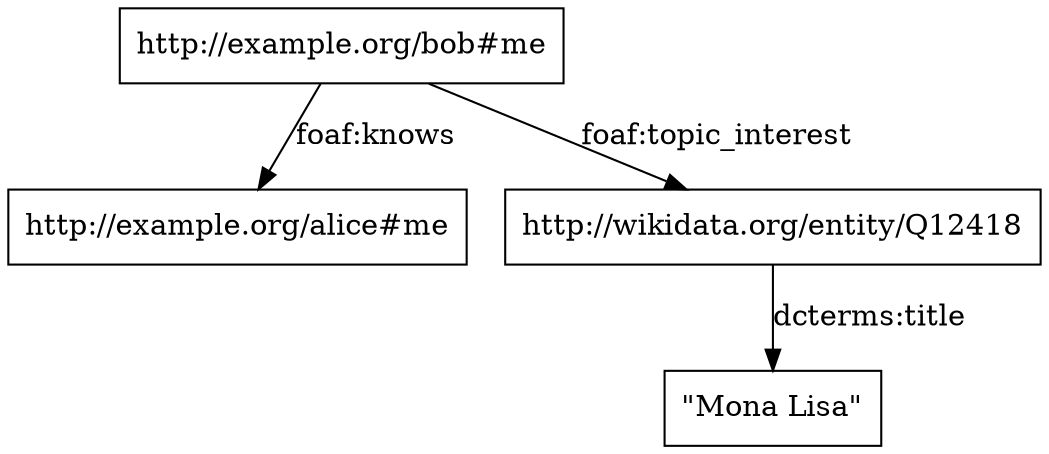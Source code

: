 digraph G {
  node [shape=rect];
  alice [label="http://example.org/alice#me" shape=rect];
  bob [label="http://example.org/bob#me"];
  lisa [label="http://wikidata.org/entity/Q12418"];

  bob -> lisa [label="foaf:topic_interest"];
  bob -> alice [label="foaf:knows"];
  lisa -> "\"Mona Lisa\"" [label="dcterms:title"];
}